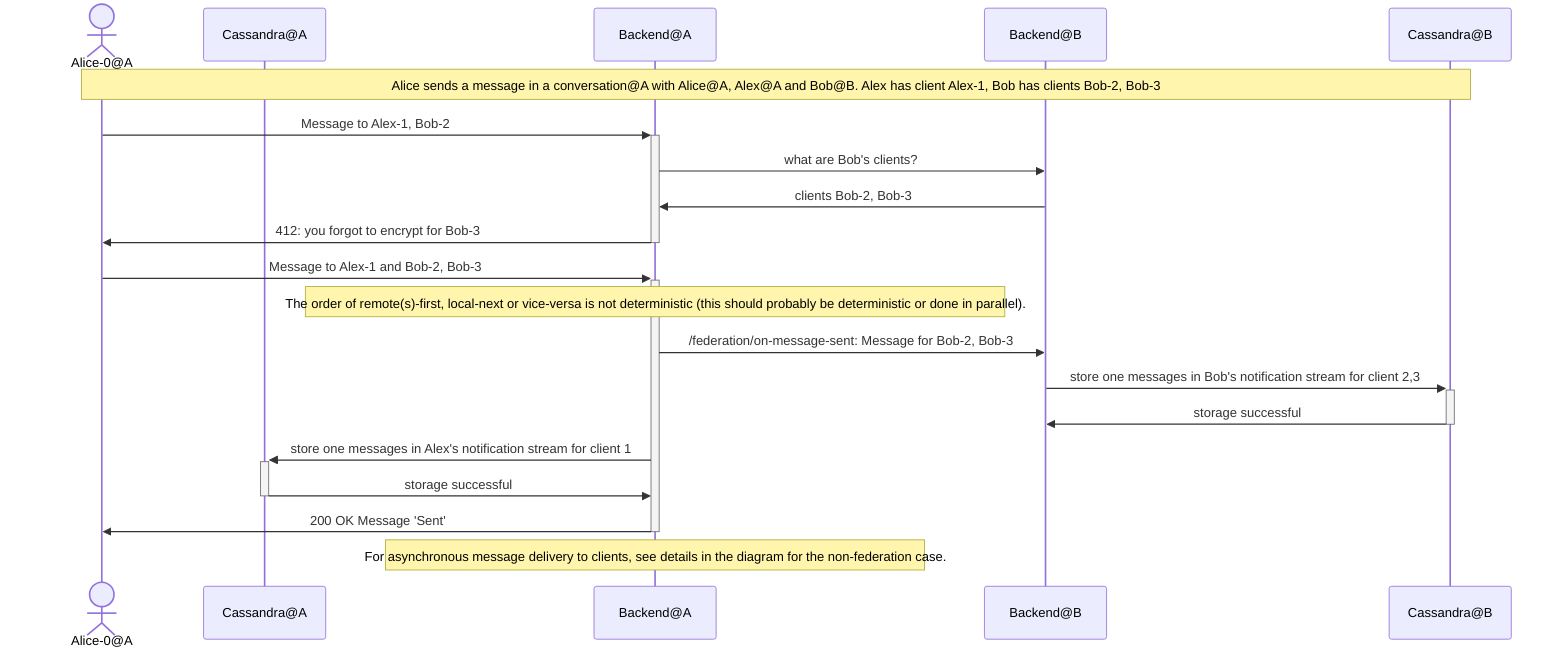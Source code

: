 %% The message sending flow as implemented for M1 (Oct 2021) federation
sequenceDiagram
    actor Alice as Alice-0@A
    participant C as Cassandra@A
    participant A as Backend@A
    participant B as Backend@B
    participant CB as Cassandra@B

    Note over Alice,CB: Alice sends a message in a conversation@A with Alice@A, Alex@A and Bob@B. Alex has client Alex-1, Bob has clients Bob-2, Bob-3
    %% the logic in code here can be found in Galley's src/Galley/API/Message.hs
    Alice->>+A: Message to Alex-1, Bob-2
    A->>B: what are Bob's clients?
    B->>A: clients Bob-2, Bob-3
    A->>-Alice: 412: you forgot to encrypt for Bob-3
    Alice->>+A: Message to Alex-1 and Bob-2, Bob-3
    %% this order is random in Galley's 'sendMessages' ?!?
    Note over A: The order of remote(s)-first, local-next or vice-versa is not deterministic (this should probably be deterministic or done in parallel).
    A->>B: /federation/on-message-sent: Message for Bob-2, Bob-3
    B->>+CB: store one messages in Bob's notification stream for client 2,3
    CB->>-B: storage successful
    A->>+C: store one messages in Alex's notification stream for client 1
    C->>-A: storage successful
    %% A->>+C: store two messages in Bob's notification stream for client 1,2
    A->>-Alice: 200 OK Message 'Sent'
    Note over A: For asynchronous message delivery to clients, see details in the diagram for the non-federation case.